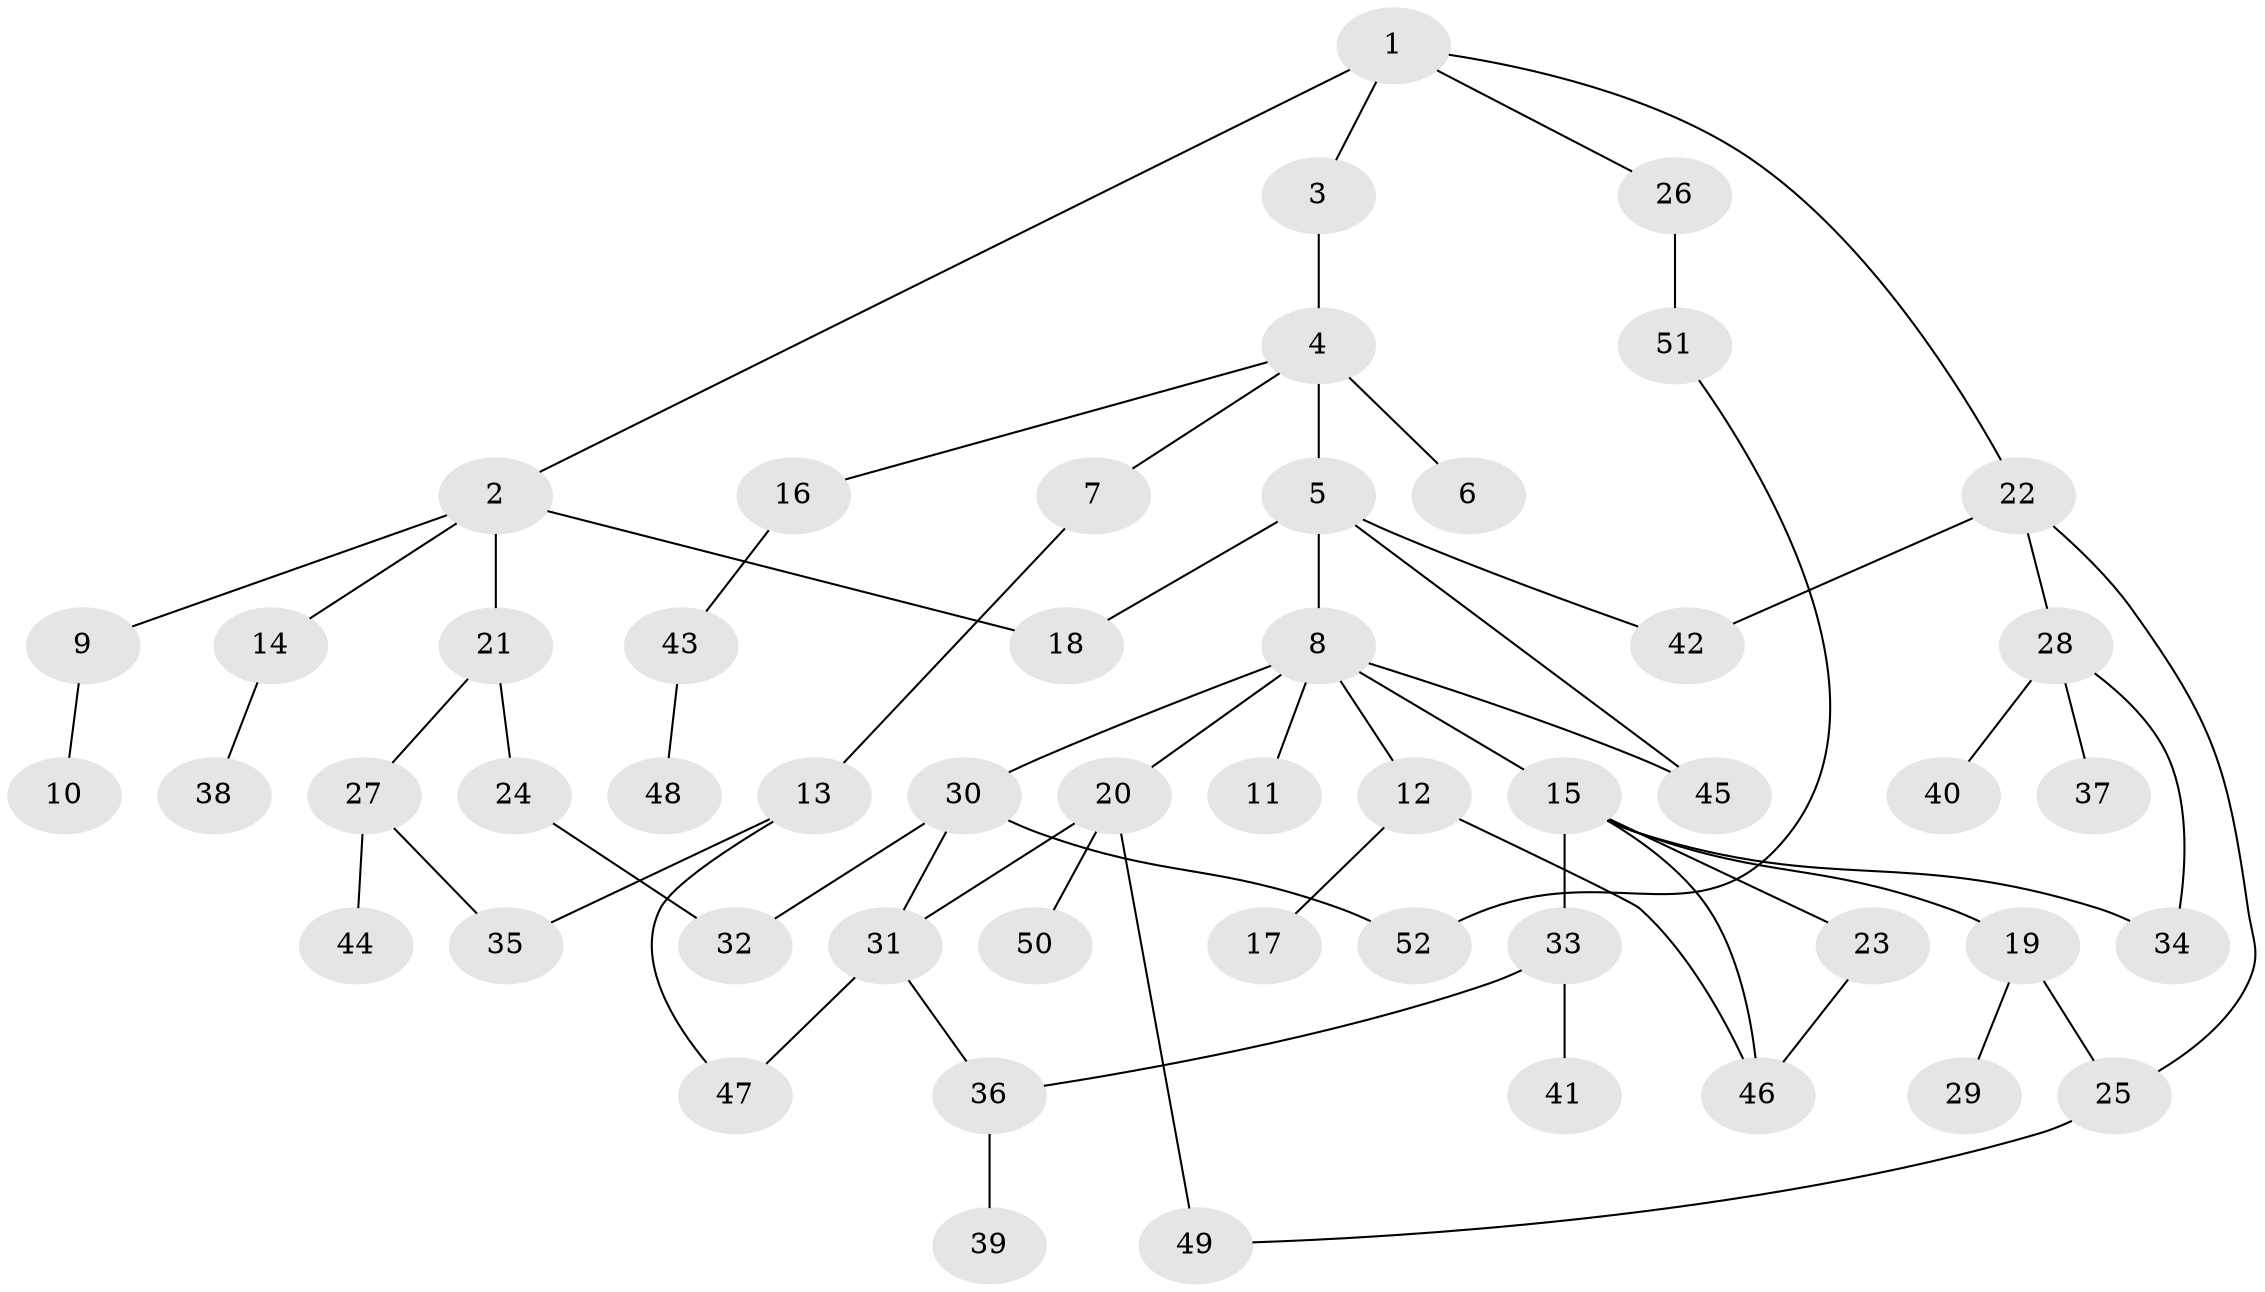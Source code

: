 // coarse degree distribution, {6: 0.11538461538461539, 1: 0.3076923076923077, 5: 0.038461538461538464, 2: 0.3076923076923077, 4: 0.07692307692307693, 3: 0.11538461538461539, 8: 0.038461538461538464}
// Generated by graph-tools (version 1.1) at 2025/44/03/04/25 21:44:56]
// undirected, 52 vertices, 65 edges
graph export_dot {
graph [start="1"]
  node [color=gray90,style=filled];
  1;
  2;
  3;
  4;
  5;
  6;
  7;
  8;
  9;
  10;
  11;
  12;
  13;
  14;
  15;
  16;
  17;
  18;
  19;
  20;
  21;
  22;
  23;
  24;
  25;
  26;
  27;
  28;
  29;
  30;
  31;
  32;
  33;
  34;
  35;
  36;
  37;
  38;
  39;
  40;
  41;
  42;
  43;
  44;
  45;
  46;
  47;
  48;
  49;
  50;
  51;
  52;
  1 -- 2;
  1 -- 3;
  1 -- 22;
  1 -- 26;
  2 -- 9;
  2 -- 14;
  2 -- 18;
  2 -- 21;
  3 -- 4;
  4 -- 5;
  4 -- 6;
  4 -- 7;
  4 -- 16;
  5 -- 8;
  5 -- 45;
  5 -- 18;
  5 -- 42;
  7 -- 13;
  8 -- 11;
  8 -- 12;
  8 -- 15;
  8 -- 20;
  8 -- 30;
  8 -- 45;
  9 -- 10;
  12 -- 17;
  12 -- 46;
  13 -- 35;
  13 -- 47;
  14 -- 38;
  15 -- 19;
  15 -- 23;
  15 -- 33;
  15 -- 46;
  15 -- 34;
  16 -- 43;
  19 -- 25;
  19 -- 29;
  20 -- 50;
  20 -- 49;
  20 -- 31;
  21 -- 24;
  21 -- 27;
  22 -- 28;
  22 -- 42;
  22 -- 25;
  23 -- 46;
  24 -- 32;
  25 -- 49;
  26 -- 51;
  27 -- 44;
  27 -- 35;
  28 -- 34;
  28 -- 37;
  28 -- 40;
  30 -- 31;
  30 -- 52;
  30 -- 32;
  31 -- 36;
  31 -- 47;
  33 -- 41;
  33 -- 36;
  36 -- 39;
  43 -- 48;
  51 -- 52;
}
